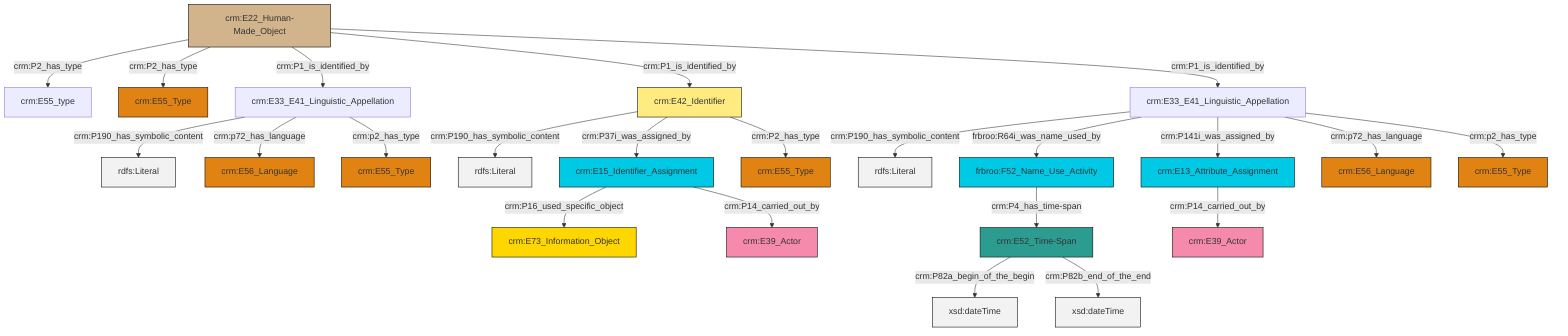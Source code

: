 graph TD
classDef Literal fill:#f2f2f2,stroke:#000000;
classDef CRM_Entity fill:#FFFFFF,stroke:#000000;
classDef Temporal_Entity fill:#00C9E6, stroke:#000000;
classDef Type fill:#E18312, stroke:#000000;
classDef Time-Span fill:#2C9C91, stroke:#000000;
classDef Appellation fill:#FFEB7F, stroke:#000000;
classDef Place fill:#008836, stroke:#000000;
classDef Persistent_Item fill:#B266B2, stroke:#000000;
classDef Conceptual_Object fill:#FFD700, stroke:#000000;
classDef Physical_Thing fill:#D2B48C, stroke:#000000;
classDef Actor fill:#f58aad, stroke:#000000;
classDef PC_Classes fill:#4ce600, stroke:#000000;
classDef Multi fill:#cccccc,stroke:#000000;

2["crm:E33_E41_Linguistic_Appellation"]:::Default -->|crm:P190_has_symbolic_content| 6[rdfs:Literal]:::Literal
2["crm:E33_E41_Linguistic_Appellation"]:::Default -->|frbroo:R64i_was_name_used_by| 7["frbroo:F52_Name_Use_Activity"]:::Temporal_Entity
11["crm:E52_Time-Span"]:::Time-Span -->|crm:P82a_begin_of_the_begin| 12[xsd:dateTime]:::Literal
11["crm:E52_Time-Span"]:::Time-Span -->|crm:P82b_end_of_the_end| 13[xsd:dateTime]:::Literal
14["crm:E15_Identifier_Assignment"]:::Temporal_Entity -->|crm:P16_used_specific_object| 15["crm:E73_Information_Object"]:::Conceptual_Object
7["frbroo:F52_Name_Use_Activity"]:::Temporal_Entity -->|crm:P4_has_time-span| 11["crm:E52_Time-Span"]:::Time-Span
0["crm:E33_E41_Linguistic_Appellation"]:::Default -->|crm:P190_has_symbolic_content| 16[rdfs:Literal]:::Literal
0["crm:E33_E41_Linguistic_Appellation"]:::Default -->|crm:p72_has_language| 17["crm:E56_Language"]:::Type
21["crm:E42_Identifier"]:::Appellation -->|crm:P190_has_symbolic_content| 22[rdfs:Literal]:::Literal
24["crm:E13_Attribute_Assignment"]:::Temporal_Entity -->|crm:P14_carried_out_by| 25["crm:E39_Actor"]:::Actor
2["crm:E33_E41_Linguistic_Appellation"]:::Default -->|crm:P141i_was_assigned_by| 24["crm:E13_Attribute_Assignment"]:::Temporal_Entity
27["crm:E22_Human-Made_Object"]:::Physical_Thing -->|crm:P2_has_type| 28["crm:E55_type"]:::Default
27["crm:E22_Human-Made_Object"]:::Physical_Thing -->|crm:P2_has_type| 18["crm:E55_Type"]:::Type
27["crm:E22_Human-Made_Object"]:::Physical_Thing -->|crm:P1_is_identified_by| 0["crm:E33_E41_Linguistic_Appellation"]:::Default
14["crm:E15_Identifier_Assignment"]:::Temporal_Entity -->|crm:P14_carried_out_by| 36["crm:E39_Actor"]:::Actor
2["crm:E33_E41_Linguistic_Appellation"]:::Default -->|crm:p72_has_language| 34["crm:E56_Language"]:::Type
27["crm:E22_Human-Made_Object"]:::Physical_Thing -->|crm:P1_is_identified_by| 21["crm:E42_Identifier"]:::Appellation
21["crm:E42_Identifier"]:::Appellation -->|crm:P37i_was_assigned_by| 14["crm:E15_Identifier_Assignment"]:::Temporal_Entity
0["crm:E33_E41_Linguistic_Appellation"]:::Default -->|crm:p2_has_type| 29["crm:E55_Type"]:::Type
21["crm:E42_Identifier"]:::Appellation -->|crm:P2_has_type| 9["crm:E55_Type"]:::Type
27["crm:E22_Human-Made_Object"]:::Physical_Thing -->|crm:P1_is_identified_by| 2["crm:E33_E41_Linguistic_Appellation"]:::Default
2["crm:E33_E41_Linguistic_Appellation"]:::Default -->|crm:p2_has_type| 4["crm:E55_Type"]:::Type